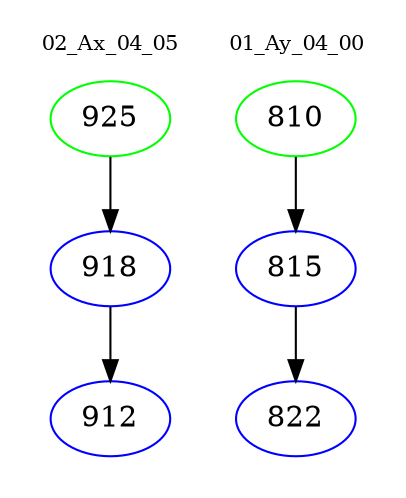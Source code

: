 digraph{
subgraph cluster_0 {
color = white
label = "02_Ax_04_05";
fontsize=10;
T0_925 [label="925", color="green"]
T0_925 -> T0_918 [color="black"]
T0_918 [label="918", color="blue"]
T0_918 -> T0_912 [color="black"]
T0_912 [label="912", color="blue"]
}
subgraph cluster_1 {
color = white
label = "01_Ay_04_00";
fontsize=10;
T1_810 [label="810", color="green"]
T1_810 -> T1_815 [color="black"]
T1_815 [label="815", color="blue"]
T1_815 -> T1_822 [color="black"]
T1_822 [label="822", color="blue"]
}
}
